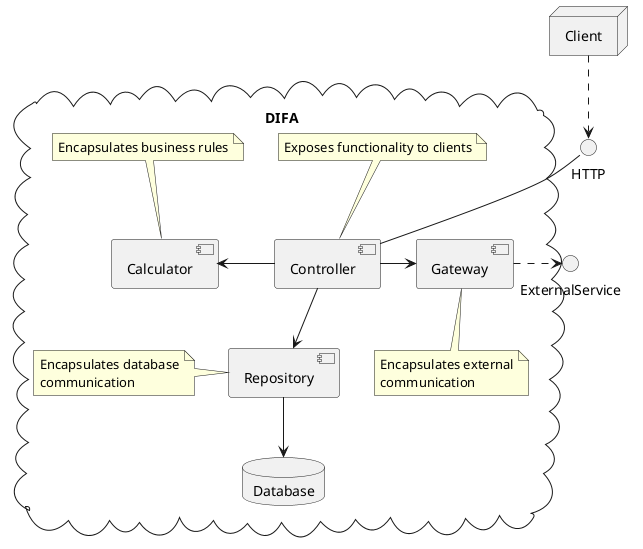 @startuml

node Client

interface HTTP
interface ExternalService

cloud DIFA {
    component Controller
    note top of Controller: Exposes functionality to clients
    
    component Calculator
    note top of Calculator: Encapsulates business rules

    component Gateway
    note bottom of Gateway: Encapsulates external\ncommunication
    
    component Repository
    note left of Repository: Encapsulates database\ncommunication
    
    database Database
}

Client .down.> HTTP
HTTP -down- Controller

Controller -left-> Calculator
Controller -right-> Gateway
Gateway .right.> ExternalService
Controller -down-> Repository
Repository -down-> Database

@enduml
